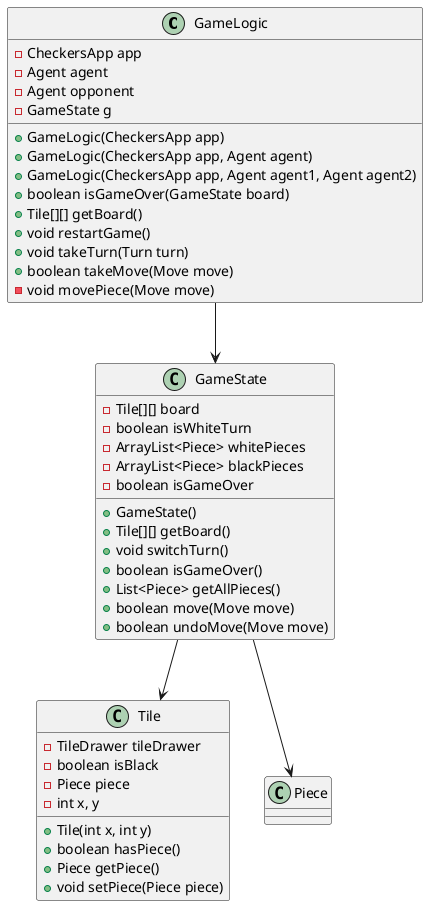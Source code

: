 @startuml
class GameLogic {
    - CheckersApp app
    - Agent agent
    - Agent opponent
    - GameState g
    + GameLogic(CheckersApp app)
    + GameLogic(CheckersApp app, Agent agent)
    + GameLogic(CheckersApp app, Agent agent1, Agent agent2)
    + boolean isGameOver(GameState board)
    + Tile[][] getBoard()
    + void restartGame()
    + void takeTurn(Turn turn)
    + boolean takeMove(Move move)
    - void movePiece(Move move)
}

class GameState {
    - Tile[][] board
    - boolean isWhiteTurn
    - ArrayList<Piece> whitePieces
    - ArrayList<Piece> blackPieces
    - boolean isGameOver
    + GameState()
    + Tile[][] getBoard()
    + void switchTurn()
    + boolean isGameOver()
    + List<Piece> getAllPieces()
    + boolean move(Move move)
    + boolean undoMove(Move move)
}

class Tile {
    - TileDrawer tileDrawer
    - boolean isBlack
    - Piece piece
    - int x, y
    + Tile(int x, int y)
    + boolean hasPiece()
    + Piece getPiece()
    + void setPiece(Piece piece)
}

GameLogic --> GameState
GameState --> Tile
GameState --> Piece
@enduml


